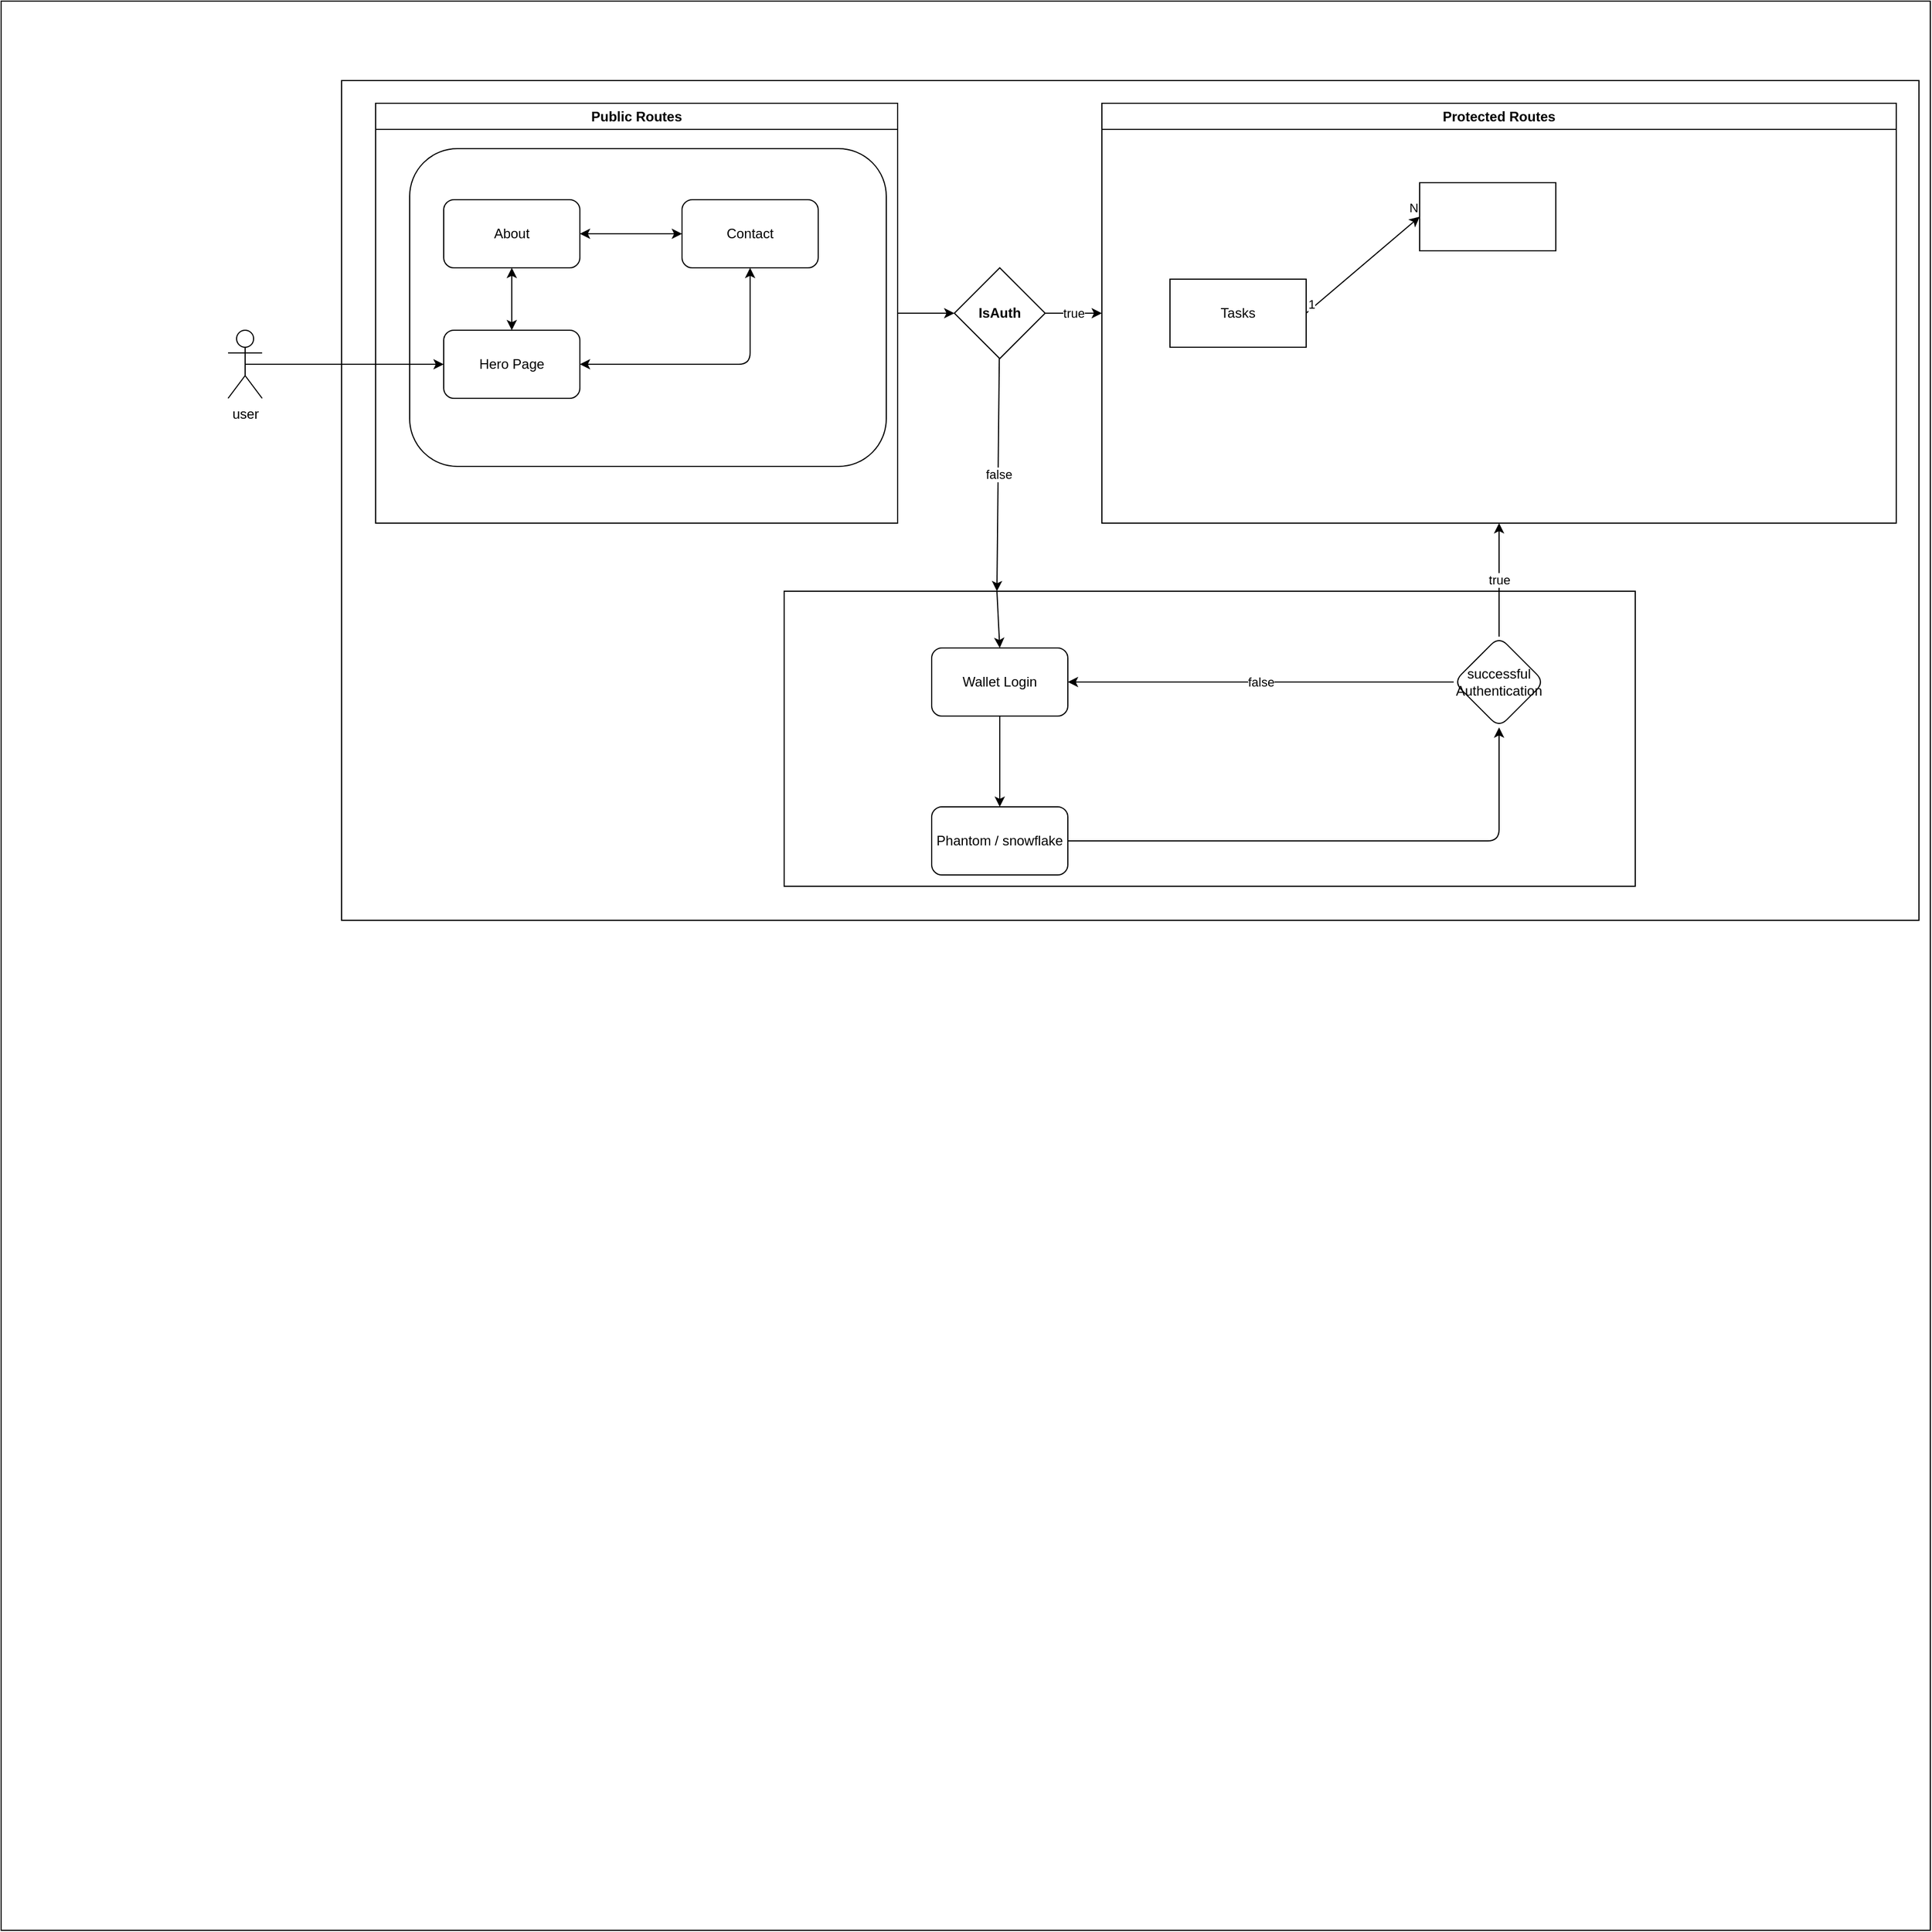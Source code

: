 <mxfile>
    <diagram id="NhanKaVMnwMO4gsUTpDe" name="Page-1">
        <mxGraphModel dx="986" dy="611" grid="1" gridSize="10" guides="1" tooltips="1" connect="1" arrows="1" fold="1" page="1" pageScale="1" pageWidth="850" pageHeight="1100" math="0" shadow="0">
            <root>
                <mxCell id="0"/>
                <mxCell id="1" parent="0"/>
                <mxCell id="2" value="" style="whiteSpace=wrap;html=1;aspect=fixed;" parent="1" vertex="1">
                    <mxGeometry width="1700" height="1700" as="geometry"/>
                </mxCell>
                <mxCell id="4" value="" style="rounded=0;whiteSpace=wrap;html=1;" parent="1" vertex="1">
                    <mxGeometry x="300" y="70" width="1390" height="740" as="geometry"/>
                </mxCell>
                <mxCell id="25" value="Protected Routes" style="swimlane;whiteSpace=wrap;html=1;" parent="1" vertex="1">
                    <mxGeometry x="970" y="90" width="700" height="370" as="geometry">
                        <mxRectangle x="870" y="90" width="120" height="30" as="alternateBounds"/>
                    </mxGeometry>
                </mxCell>
                <mxCell id="65" value="Tasks" style="rounded=0;whiteSpace=wrap;html=1;" parent="25" vertex="1">
                    <mxGeometry x="60" y="155" width="120" height="60" as="geometry"/>
                </mxCell>
                <mxCell id="71" value="" style="rounded=0;whiteSpace=wrap;html=1;" parent="25" vertex="1">
                    <mxGeometry x="280" y="70" width="120" height="60" as="geometry"/>
                </mxCell>
                <mxCell id="67" value="" style="endArrow=classic;html=1;exitX=1;exitY=0.5;exitDx=0;exitDy=0;entryX=0;entryY=0.5;entryDx=0;entryDy=0;" parent="25" source="65" target="71" edge="1">
                    <mxGeometry relative="1" as="geometry">
                        <mxPoint x="200" y="230" as="sourcePoint"/>
                        <mxPoint x="360" y="230" as="targetPoint"/>
                    </mxGeometry>
                </mxCell>
                <mxCell id="69" value="1" style="edgeLabel;resizable=0;html=1;align=left;verticalAlign=bottom;" parent="67" connectable="0" vertex="1">
                    <mxGeometry x="-1" relative="1" as="geometry"/>
                </mxCell>
                <mxCell id="70" value="N" style="edgeLabel;resizable=0;html=1;align=right;verticalAlign=bottom;" parent="67" connectable="0" vertex="1">
                    <mxGeometry x="1" relative="1" as="geometry"/>
                </mxCell>
                <mxCell id="47" value="" style="edgeStyle=none;html=1;" parent="1" source="24" target="46" edge="1">
                    <mxGeometry relative="1" as="geometry"/>
                </mxCell>
                <mxCell id="49" value="true" style="edgeStyle=none;html=1;entryX=0;entryY=0.5;entryDx=0;entryDy=0;" parent="1" source="46" target="25" edge="1">
                    <mxGeometry relative="1" as="geometry">
                        <mxPoint x="970" y="275" as="targetPoint"/>
                    </mxGeometry>
                </mxCell>
                <mxCell id="52" value="false" style="edgeStyle=none;html=1;entryX=0.25;entryY=0;entryDx=0;entryDy=0;" parent="1" source="46" target="51" edge="1">
                    <mxGeometry relative="1" as="geometry"/>
                </mxCell>
                <mxCell id="46" value="IsAuth" style="rhombus;whiteSpace=wrap;html=1;fontStyle=1;startSize=23;" parent="1" vertex="1">
                    <mxGeometry x="840" y="235" width="80" height="80" as="geometry"/>
                </mxCell>
                <mxCell id="51" value="" style="whiteSpace=wrap;html=1;fontStyle=1;startSize=23;" parent="1" vertex="1">
                    <mxGeometry x="690" y="520" width="750" height="260" as="geometry"/>
                </mxCell>
                <mxCell id="56" value="" style="edgeStyle=none;html=1;" parent="1" source="53" target="55" edge="1">
                    <mxGeometry relative="1" as="geometry"/>
                </mxCell>
                <mxCell id="53" value="Wallet Login" style="rounded=1;whiteSpace=wrap;html=1;" parent="1" vertex="1">
                    <mxGeometry x="820" y="570" width="120" height="60" as="geometry"/>
                </mxCell>
                <mxCell id="54" value="" style="endArrow=classic;html=1;exitX=0.25;exitY=0;exitDx=0;exitDy=0;entryX=0.5;entryY=0;entryDx=0;entryDy=0;" parent="1" source="51" target="53" edge="1">
                    <mxGeometry width="50" height="50" relative="1" as="geometry">
                        <mxPoint x="770" y="620" as="sourcePoint"/>
                        <mxPoint x="820" y="570" as="targetPoint"/>
                    </mxGeometry>
                </mxCell>
                <mxCell id="60" value="" style="edgeStyle=none;html=1;entryX=0.5;entryY=1;entryDx=0;entryDy=0;" parent="1" source="55" target="59" edge="1">
                    <mxGeometry relative="1" as="geometry">
                        <Array as="points">
                            <mxPoint x="1320" y="740"/>
                        </Array>
                    </mxGeometry>
                </mxCell>
                <mxCell id="55" value="Phantom / snowflake" style="whiteSpace=wrap;html=1;rounded=1;" parent="1" vertex="1">
                    <mxGeometry x="820" y="710" width="120" height="60" as="geometry"/>
                </mxCell>
                <mxCell id="59" value="successful&lt;br&gt;Authentication" style="rhombus;whiteSpace=wrap;html=1;rounded=1;" parent="1" vertex="1">
                    <mxGeometry x="1280" y="560" width="80" height="80" as="geometry"/>
                </mxCell>
                <mxCell id="61" value="true" style="endArrow=classic;html=1;exitX=0.5;exitY=0;exitDx=0;exitDy=0;entryX=0.5;entryY=1;entryDx=0;entryDy=0;" parent="1" source="59" target="25" edge="1">
                    <mxGeometry width="50" height="50" relative="1" as="geometry">
                        <mxPoint x="1010" y="610" as="sourcePoint"/>
                        <mxPoint x="1060" y="560" as="targetPoint"/>
                    </mxGeometry>
                </mxCell>
                <mxCell id="62" value="false" style="endArrow=classic;html=1;exitX=0;exitY=0.5;exitDx=0;exitDy=0;entryX=1;entryY=0.5;entryDx=0;entryDy=0;" parent="1" source="59" target="53" edge="1">
                    <mxGeometry width="50" height="50" relative="1" as="geometry">
                        <mxPoint x="1010" y="610" as="sourcePoint"/>
                        <mxPoint x="1060" y="560" as="targetPoint"/>
                    </mxGeometry>
                </mxCell>
                <mxCell id="64" value="" style="group" parent="1" vertex="1" connectable="0">
                    <mxGeometry x="200" y="90" width="590" height="370" as="geometry"/>
                </mxCell>
                <mxCell id="3" value="user" style="shape=umlActor;verticalLabelPosition=bottom;verticalAlign=top;html=1;outlineConnect=0;" parent="64" vertex="1">
                    <mxGeometry y="200" width="30" height="60" as="geometry"/>
                </mxCell>
                <mxCell id="24" value="Public Routes" style="swimlane;whiteSpace=wrap;html=1;" parent="64" vertex="1">
                    <mxGeometry x="130" width="460" height="370" as="geometry">
                        <mxRectangle width="120" height="30" as="alternateBounds"/>
                    </mxGeometry>
                </mxCell>
                <mxCell id="36" value="" style="rounded=1;whiteSpace=wrap;html=1;movable=1;resizable=1;rotatable=1;deletable=1;editable=1;connectable=1;" parent="64" vertex="1">
                    <mxGeometry x="160" y="40" width="420" height="280" as="geometry"/>
                </mxCell>
                <mxCell id="37" value="Hero Page" style="rounded=1;whiteSpace=wrap;html=1;" parent="64" vertex="1">
                    <mxGeometry x="190" y="200" width="120" height="60" as="geometry"/>
                </mxCell>
                <mxCell id="38" value="About" style="whiteSpace=wrap;html=1;rounded=1;" parent="64" vertex="1">
                    <mxGeometry x="190" y="85" width="120" height="60" as="geometry"/>
                </mxCell>
                <mxCell id="39" value="Contact" style="whiteSpace=wrap;html=1;rounded=1;" parent="64" vertex="1">
                    <mxGeometry x="400" y="85" width="120" height="60" as="geometry"/>
                </mxCell>
                <mxCell id="40" value="" style="endArrow=classic;startArrow=classic;html=1;exitX=1;exitY=0.5;exitDx=0;exitDy=0;entryX=0;entryY=0.5;entryDx=0;entryDy=0;" parent="64" source="38" target="39" edge="1">
                    <mxGeometry width="50" height="50" relative="1" as="geometry">
                        <mxPoint x="400" y="345" as="sourcePoint"/>
                        <mxPoint x="450" y="295" as="targetPoint"/>
                    </mxGeometry>
                </mxCell>
                <mxCell id="41" value="" style="endArrow=classic;startArrow=classic;html=1;exitX=0.5;exitY=0;exitDx=0;exitDy=0;" parent="64" source="37" edge="1">
                    <mxGeometry width="50" height="50" relative="1" as="geometry">
                        <mxPoint x="400" y="345" as="sourcePoint"/>
                        <mxPoint x="250" y="145" as="targetPoint"/>
                    </mxGeometry>
                </mxCell>
                <mxCell id="42" value="" style="endArrow=classic;startArrow=classic;html=1;exitX=1;exitY=0.5;exitDx=0;exitDy=0;entryX=0.5;entryY=1;entryDx=0;entryDy=0;" parent="64" source="37" target="39" edge="1">
                    <mxGeometry width="50" height="50" relative="1" as="geometry">
                        <mxPoint x="400" y="345" as="sourcePoint"/>
                        <mxPoint x="450" y="295" as="targetPoint"/>
                        <Array as="points">
                            <mxPoint x="460" y="230"/>
                        </Array>
                    </mxGeometry>
                </mxCell>
                <mxCell id="13" value="" style="edgeStyle=none;html=1;entryX=0;entryY=0.5;entryDx=0;entryDy=0;exitX=0.5;exitY=0.5;exitDx=0;exitDy=0;exitPerimeter=0;" parent="64" source="3" target="37" edge="1">
                    <mxGeometry relative="1" as="geometry">
                        <mxPoint x="20" y="260" as="sourcePoint"/>
                        <mxPoint x="180" y="230" as="targetPoint"/>
                    </mxGeometry>
                </mxCell>
            </root>
        </mxGraphModel>
    </diagram>
</mxfile>